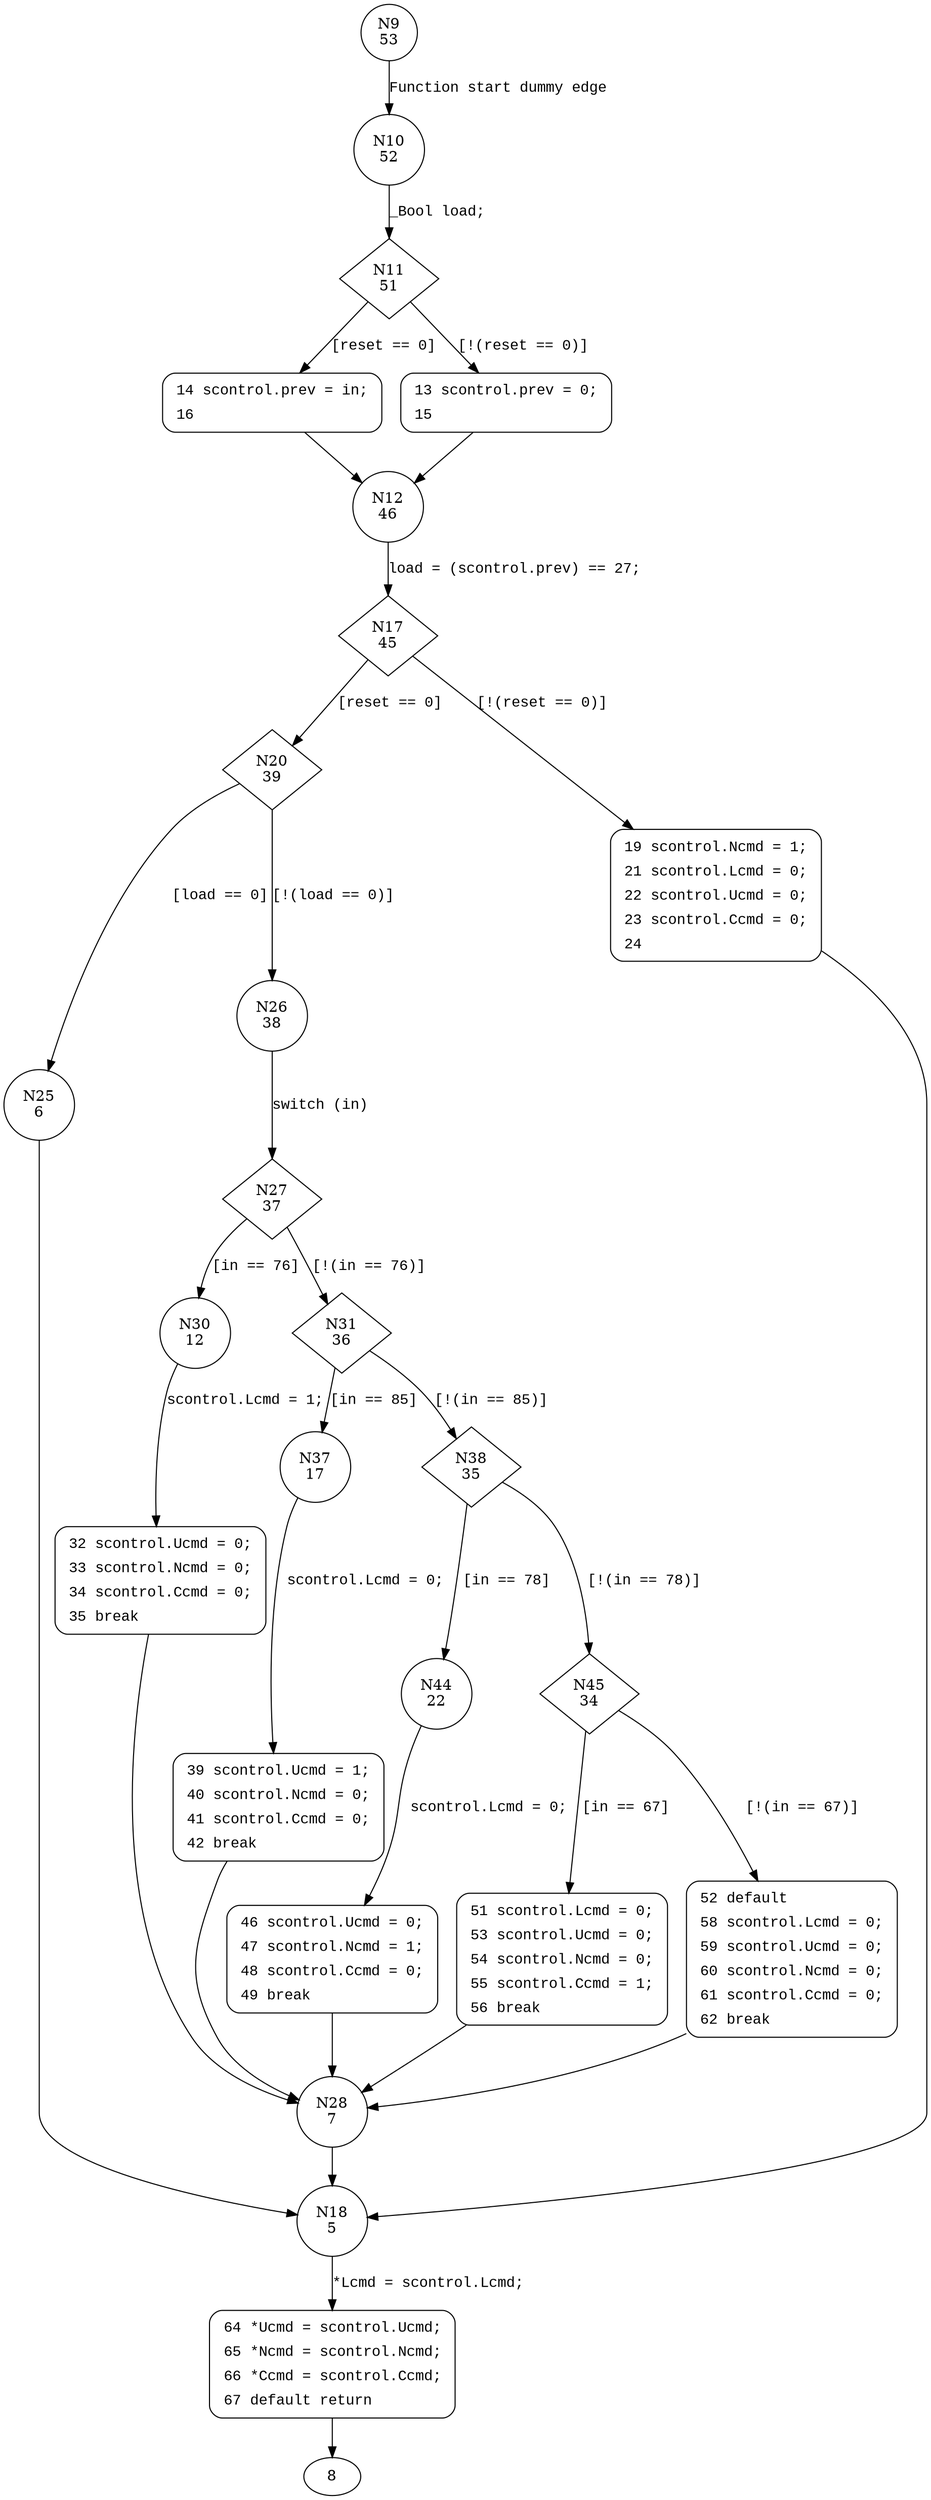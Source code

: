 digraph control {
9 [shape="circle" label="N9\n53"]
10 [shape="circle" label="N10\n52"]
11 [shape="diamond" label="N11\n51"]
14 [shape="circle" label="N14\n48"]
13 [shape="circle" label="N13\n50"]
12 [shape="circle" label="N12\n46"]
17 [shape="diamond" label="N17\n45"]
20 [shape="diamond" label="N20\n39"]
19 [shape="circle" label="N19\n44"]
18 [shape="circle" label="N18\n5"]
64 [shape="circle" label="N64\n4"]
25 [shape="circle" label="N25\n6"]
26 [shape="circle" label="N26\n38"]
27 [shape="diamond" label="N27\n37"]
30 [shape="circle" label="N30\n12"]
31 [shape="diamond" label="N31\n36"]
37 [shape="circle" label="N37\n17"]
38 [shape="diamond" label="N38\n35"]
44 [shape="circle" label="N44\n22"]
45 [shape="diamond" label="N45\n34"]
51 [shape="circle" label="N51\n27"]
52 [shape="circle" label="N52\n33"]
28 [shape="circle" label="N28\n7"]
46 [shape="circle" label="N46\n21"]
39 [shape="circle" label="N39\n16"]
32 [shape="circle" label="N32\n11"]
13 [style="filled,bold" penwidth="1" fillcolor="white" fontname="Courier New" shape="Mrecord" label=<<table border="0" cellborder="0" cellpadding="3" bgcolor="white"><tr><td align="right">13</td><td align="left">scontrol.prev = 0;</td></tr><tr><td align="right">15</td><td align="left"></td></tr></table>>]
13 -> 12[label=""]
19 [style="filled,bold" penwidth="1" fillcolor="white" fontname="Courier New" shape="Mrecord" label=<<table border="0" cellborder="0" cellpadding="3" bgcolor="white"><tr><td align="right">19</td><td align="left">scontrol.Ncmd = 1;</td></tr><tr><td align="right">21</td><td align="left">scontrol.Lcmd = 0;</td></tr><tr><td align="right">22</td><td align="left">scontrol.Ucmd = 0;</td></tr><tr><td align="right">23</td><td align="left">scontrol.Ccmd = 0;</td></tr><tr><td align="right">24</td><td align="left"></td></tr></table>>]
19 -> 18[label=""]
64 [style="filled,bold" penwidth="1" fillcolor="white" fontname="Courier New" shape="Mrecord" label=<<table border="0" cellborder="0" cellpadding="3" bgcolor="white"><tr><td align="right">64</td><td align="left">*Ucmd = scontrol.Ucmd;</td></tr><tr><td align="right">65</td><td align="left">*Ncmd = scontrol.Ncmd;</td></tr><tr><td align="right">66</td><td align="left">*Ccmd = scontrol.Ccmd;</td></tr><tr><td align="right">67</td><td align="left">default return</td></tr></table>>]
64 -> 8[label=""]
52 [style="filled,bold" penwidth="1" fillcolor="white" fontname="Courier New" shape="Mrecord" label=<<table border="0" cellborder="0" cellpadding="3" bgcolor="white"><tr><td align="right">52</td><td align="left">default</td></tr><tr><td align="right">58</td><td align="left">scontrol.Lcmd = 0;</td></tr><tr><td align="right">59</td><td align="left">scontrol.Ucmd = 0;</td></tr><tr><td align="right">60</td><td align="left">scontrol.Ncmd = 0;</td></tr><tr><td align="right">61</td><td align="left">scontrol.Ccmd = 0;</td></tr><tr><td align="right">62</td><td align="left">break</td></tr></table>>]
52 -> 28[label=""]
51 [style="filled,bold" penwidth="1" fillcolor="white" fontname="Courier New" shape="Mrecord" label=<<table border="0" cellborder="0" cellpadding="3" bgcolor="white"><tr><td align="right">51</td><td align="left">scontrol.Lcmd = 0;</td></tr><tr><td align="right">53</td><td align="left">scontrol.Ucmd = 0;</td></tr><tr><td align="right">54</td><td align="left">scontrol.Ncmd = 0;</td></tr><tr><td align="right">55</td><td align="left">scontrol.Ccmd = 1;</td></tr><tr><td align="right">56</td><td align="left">break</td></tr></table>>]
51 -> 28[label=""]
46 [style="filled,bold" penwidth="1" fillcolor="white" fontname="Courier New" shape="Mrecord" label=<<table border="0" cellborder="0" cellpadding="3" bgcolor="white"><tr><td align="right">46</td><td align="left">scontrol.Ucmd = 0;</td></tr><tr><td align="right">47</td><td align="left">scontrol.Ncmd = 1;</td></tr><tr><td align="right">48</td><td align="left">scontrol.Ccmd = 0;</td></tr><tr><td align="right">49</td><td align="left">break</td></tr></table>>]
46 -> 28[label=""]
39 [style="filled,bold" penwidth="1" fillcolor="white" fontname="Courier New" shape="Mrecord" label=<<table border="0" cellborder="0" cellpadding="3" bgcolor="white"><tr><td align="right">39</td><td align="left">scontrol.Ucmd = 1;</td></tr><tr><td align="right">40</td><td align="left">scontrol.Ncmd = 0;</td></tr><tr><td align="right">41</td><td align="left">scontrol.Ccmd = 0;</td></tr><tr><td align="right">42</td><td align="left">break</td></tr></table>>]
39 -> 28[label=""]
32 [style="filled,bold" penwidth="1" fillcolor="white" fontname="Courier New" shape="Mrecord" label=<<table border="0" cellborder="0" cellpadding="3" bgcolor="white"><tr><td align="right">32</td><td align="left">scontrol.Ucmd = 0;</td></tr><tr><td align="right">33</td><td align="left">scontrol.Ncmd = 0;</td></tr><tr><td align="right">34</td><td align="left">scontrol.Ccmd = 0;</td></tr><tr><td align="right">35</td><td align="left">break</td></tr></table>>]
32 -> 28[label=""]
14 [style="filled,bold" penwidth="1" fillcolor="white" fontname="Courier New" shape="Mrecord" label=<<table border="0" cellborder="0" cellpadding="3" bgcolor="white"><tr><td align="right">14</td><td align="left">scontrol.prev = in;</td></tr><tr><td align="right">16</td><td align="left"></td></tr></table>>]
14 -> 12[label=""]
9 -> 10 [label="Function start dummy edge" fontname="Courier New"]
11 -> 14 [label="[reset == 0]" fontname="Courier New"]
11 -> 13 [label="[!(reset == 0)]" fontname="Courier New"]
12 -> 17 [label="load = (scontrol.prev) == 27;" fontname="Courier New"]
17 -> 20 [label="[reset == 0]" fontname="Courier New"]
17 -> 19 [label="[!(reset == 0)]" fontname="Courier New"]
18 -> 64 [label="*Lcmd = scontrol.Lcmd;" fontname="Courier New"]
20 -> 25 [label="[load == 0]" fontname="Courier New"]
20 -> 26 [label="[!(load == 0)]" fontname="Courier New"]
27 -> 30 [label="[in == 76]" fontname="Courier New"]
27 -> 31 [label="[!(in == 76)]" fontname="Courier New"]
31 -> 37 [label="[in == 85]" fontname="Courier New"]
31 -> 38 [label="[!(in == 85)]" fontname="Courier New"]
38 -> 44 [label="[in == 78]" fontname="Courier New"]
38 -> 45 [label="[!(in == 78)]" fontname="Courier New"]
45 -> 51 [label="[in == 67]" fontname="Courier New"]
45 -> 52 [label="[!(in == 67)]" fontname="Courier New"]
28 -> 18 [label="" fontname="Courier New"]
44 -> 46 [label="scontrol.Lcmd = 0;" fontname="Courier New"]
37 -> 39 [label="scontrol.Lcmd = 0;" fontname="Courier New"]
30 -> 32 [label="scontrol.Lcmd = 1;" fontname="Courier New"]
25 -> 18 [label="" fontname="Courier New"]
10 -> 11 [label="_Bool load;" fontname="Courier New"]
26 -> 27 [label="switch (in)" fontname="Courier New"]
}